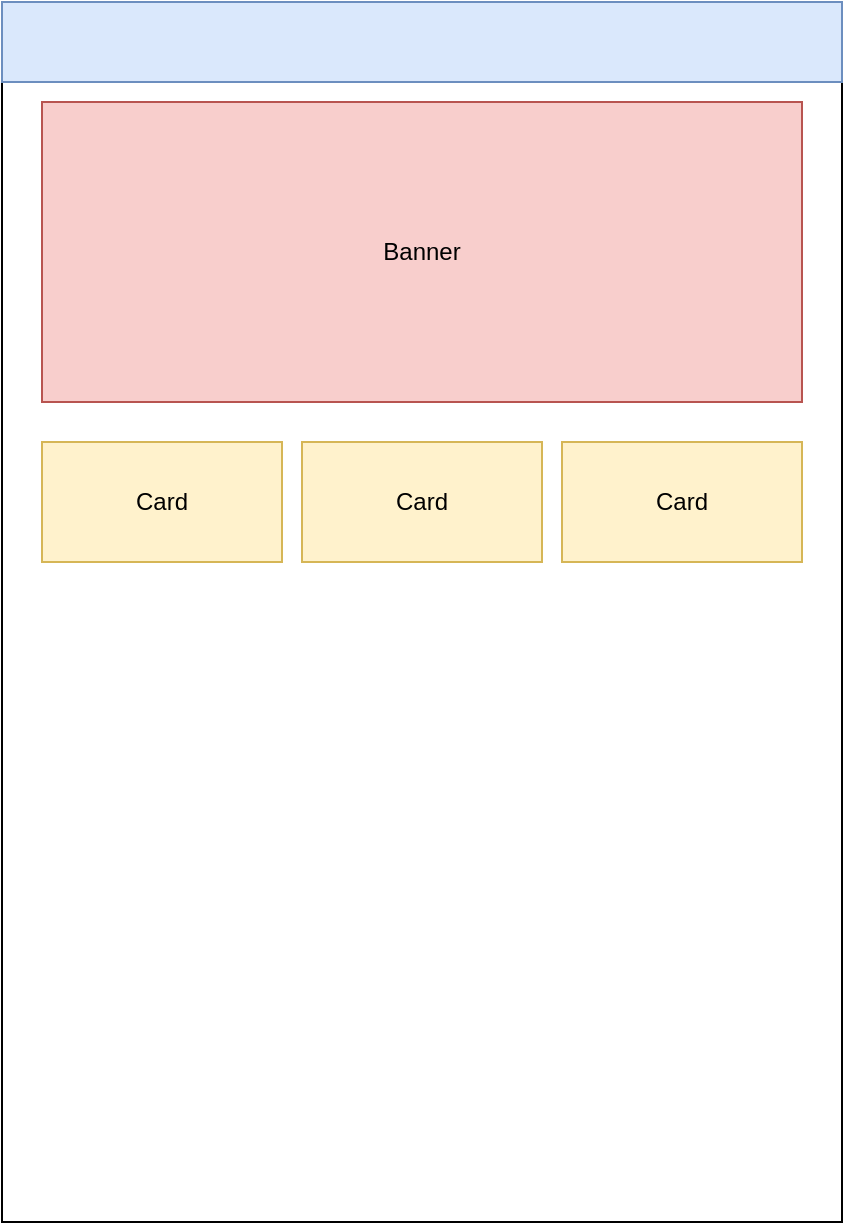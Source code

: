 <mxfile version="13.6.5" type="device"><diagram id="jeYftJah4ywQEmyuP5Hf" name="Page-1"><mxGraphModel dx="815" dy="441" grid="1" gridSize="10" guides="1" tooltips="1" connect="1" arrows="1" fold="1" page="1" pageScale="1" pageWidth="827" pageHeight="1169" math="0" shadow="0"><root><mxCell id="0"/><mxCell id="1" parent="0"/><mxCell id="aAiOtqv2vOmTOVpYZgt6-1" value="" style="rounded=0;whiteSpace=wrap;html=1;" vertex="1" parent="1"><mxGeometry x="20" width="420" height="610" as="geometry"/></mxCell><mxCell id="aAiOtqv2vOmTOVpYZgt6-2" value="" style="rounded=0;whiteSpace=wrap;html=1;fillColor=#dae8fc;strokeColor=#6c8ebf;" vertex="1" parent="1"><mxGeometry x="20" width="420" height="40" as="geometry"/></mxCell><mxCell id="aAiOtqv2vOmTOVpYZgt6-6" value="" style="group" vertex="1" connectable="0" parent="1"><mxGeometry x="40" y="220" width="380" height="60" as="geometry"/></mxCell><mxCell id="aAiOtqv2vOmTOVpYZgt6-3" value="Card" style="rounded=0;whiteSpace=wrap;html=1;fillColor=#fff2cc;strokeColor=#d6b656;" vertex="1" parent="aAiOtqv2vOmTOVpYZgt6-6"><mxGeometry width="120" height="60" as="geometry"/></mxCell><mxCell id="aAiOtqv2vOmTOVpYZgt6-4" value="Card" style="rounded=0;whiteSpace=wrap;html=1;fillColor=#fff2cc;strokeColor=#d6b656;" vertex="1" parent="aAiOtqv2vOmTOVpYZgt6-6"><mxGeometry x="130" width="120" height="60" as="geometry"/></mxCell><mxCell id="aAiOtqv2vOmTOVpYZgt6-5" value="Card" style="rounded=0;whiteSpace=wrap;html=1;fillColor=#fff2cc;strokeColor=#d6b656;" vertex="1" parent="aAiOtqv2vOmTOVpYZgt6-6"><mxGeometry x="260" width="120" height="60" as="geometry"/></mxCell><mxCell id="aAiOtqv2vOmTOVpYZgt6-7" value="Banner" style="rounded=0;whiteSpace=wrap;html=1;fillColor=#f8cecc;strokeColor=#b85450;" vertex="1" parent="1"><mxGeometry x="40" y="50" width="380" height="150" as="geometry"/></mxCell></root></mxGraphModel></diagram></mxfile>